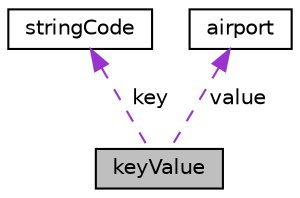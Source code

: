 digraph "keyValue"
{
 // LATEX_PDF_SIZE
  edge [fontname="Helvetica",fontsize="10",labelfontname="Helvetica",labelfontsize="10"];
  node [fontname="Helvetica",fontsize="10",shape=record];
  Node1 [label="keyValue",height=0.2,width=0.4,color="black", fillcolor="grey75", style="filled", fontcolor="black",tooltip=" "];
  Node2 -> Node1 [dir="back",color="darkorchid3",fontsize="10",style="dashed",label=" key" ];
  Node2 [label="stringCode",height=0.2,width=0.4,color="black", fillcolor="white", style="filled",URL="$structstringCode.html",tooltip=" "];
  Node3 -> Node1 [dir="back",color="darkorchid3",fontsize="10",style="dashed",label=" value" ];
  Node3 [label="airport",height=0.2,width=0.4,color="black", fillcolor="white", style="filled",URL="$structairport.html",tooltip=" "];
}
